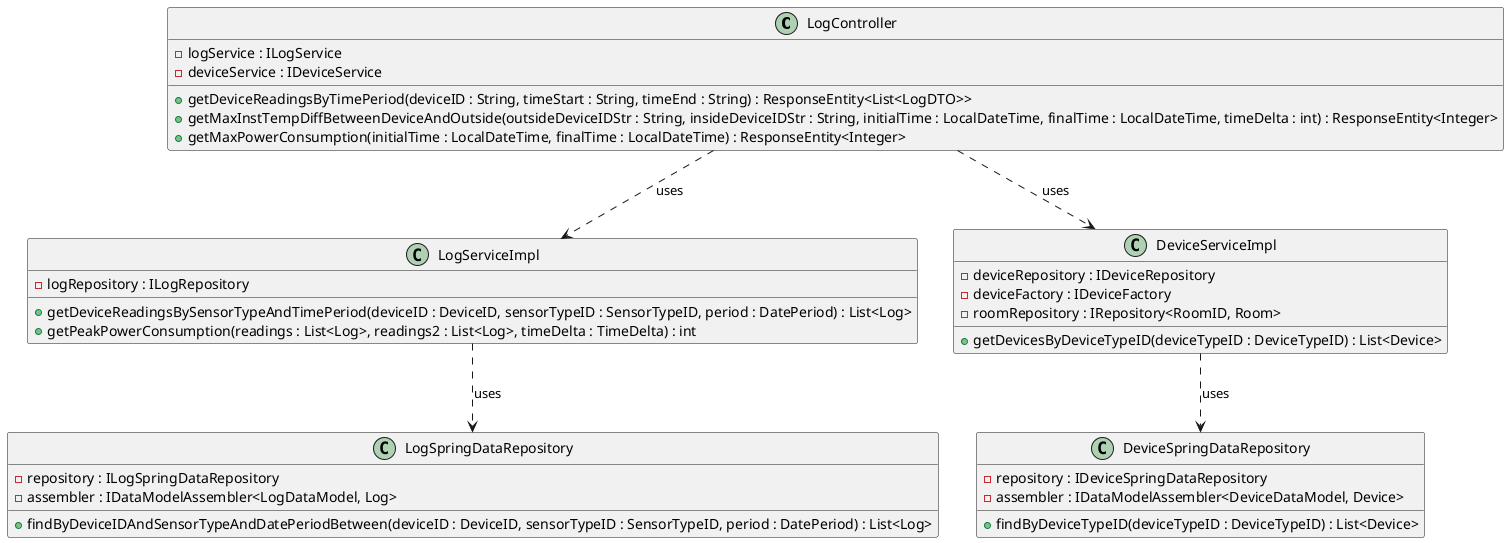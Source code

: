 @startuml
    class LogController {
        - logService : ILogService
        - deviceService : IDeviceService

        + getDeviceReadingsByTimePeriod(deviceID : String, timeStart : String, timeEnd : String) : ResponseEntity<List<LogDTO>>
        + getMaxInstTempDiffBetweenDeviceAndOutside(outsideDeviceIDStr : String, insideDeviceIDStr : String, initialTime : LocalDateTime, finalTime : LocalDateTime, timeDelta : int) : ResponseEntity<Integer>
        + getMaxPowerConsumption(initialTime : LocalDateTime, finalTime : LocalDateTime) : ResponseEntity<Integer>
    }

    class LogServiceImpl {
        - logRepository : ILogRepository
        + getDeviceReadingsBySensorTypeAndTimePeriod(deviceID : DeviceID, sensorTypeID : SensorTypeID, period : DatePeriod) : List<Log>
        + getPeakPowerConsumption(readings : List<Log>, readings2 : List<Log>, timeDelta : TimeDelta) : int
    }

    class DeviceServiceImpl {
        - deviceRepository : IDeviceRepository
        - deviceFactory : IDeviceFactory
        - roomRepository : IRepository<RoomID, Room>

        + getDevicesByDeviceTypeID(deviceTypeID : DeviceTypeID) : List<Device>
        }

    class DeviceSpringDataRepository {
        - repository : IDeviceSpringDataRepository
        - assembler : IDataModelAssembler<DeviceDataModel, Device>
        + findByDeviceTypeID(deviceTypeID : DeviceTypeID) : List<Device>
    }

    class LogSpringDataRepository {
            - repository : ILogSpringDataRepository
            - assembler : IDataModelAssembler<LogDataModel, Log>
            + findByDeviceIDAndSensorTypeAndDatePeriodBetween(deviceID : DeviceID, sensorTypeID : SensorTypeID, period : DatePeriod) : List<Log>
        }
    LogController ..> DeviceServiceImpl : uses
    LogController ..> LogServiceImpl : uses
    DeviceServiceImpl ..> DeviceSpringDataRepository : uses
    LogServiceImpl ..> LogSpringDataRepository : uses

@enduml
